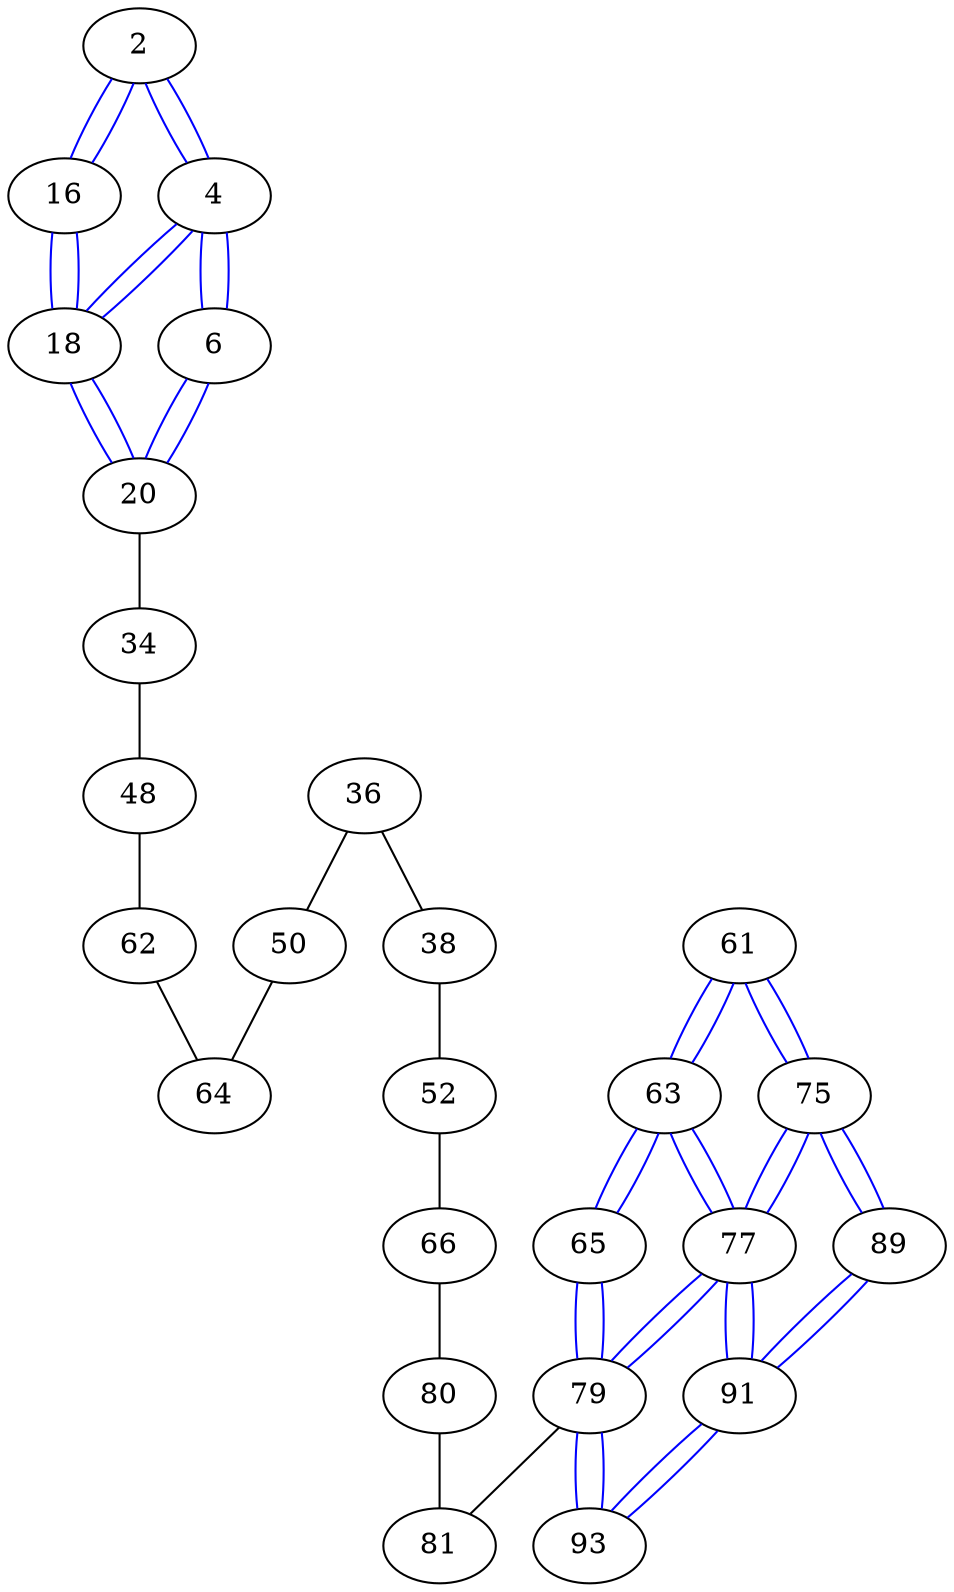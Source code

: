 graph {
2 -- 16 [color="blue"]
2 -- 4 [color="blue"]
4 -- 18 [color="blue"]
4 -- 6 [color="blue"]
6 -- 20 [color="blue"]
16 -- 18 [color="blue"]
18 -- 20 [color="blue"]
61 -- 75 [color="blue"]
61 -- 63 [color="blue"]
63 -- 77 [color="blue"]
63 -- 65 [color="blue"]
65 -- 79 [color="blue"]
75 -- 89 [color="blue"]
75 -- 77 [color="blue"]
77 -- 91 [color="blue"]
77 -- 79 [color="blue"]
79 -- 93 [color="blue"]
89 -- 91 [color="blue"]
91 -- 93 [color="blue"]
20 -- 34
50 -- 64
48 -- 62
52 -- 66
36 -- 50
34 -- 48
38 -- 52
36 -- 38
79 -- 81
62 -- 64
66 -- 80
80 -- 81
2 -- 4 [color="blue"]
4 -- 6 [color="blue"]
16 -- 18 [color="blue"]
18 -- 20 [color="blue"]
2 -- 16 [color="blue"]
4 -- 18 [color="blue"]
6 -- 20 [color="blue"]
61 -- 63 [color="blue"]
63 -- 65 [color="blue"]
75 -- 77 [color="blue"]
77 -- 79 [color="blue"]
89 -- 91 [color="blue"]
91 -- 93 [color="blue"]
61 -- 75 [color="blue"]
75 -- 89 [color="blue"]
63 -- 77 [color="blue"]
77 -- 91 [color="blue"]
65 -- 79 [color="blue"]
79 -- 93 [color="blue"]
}